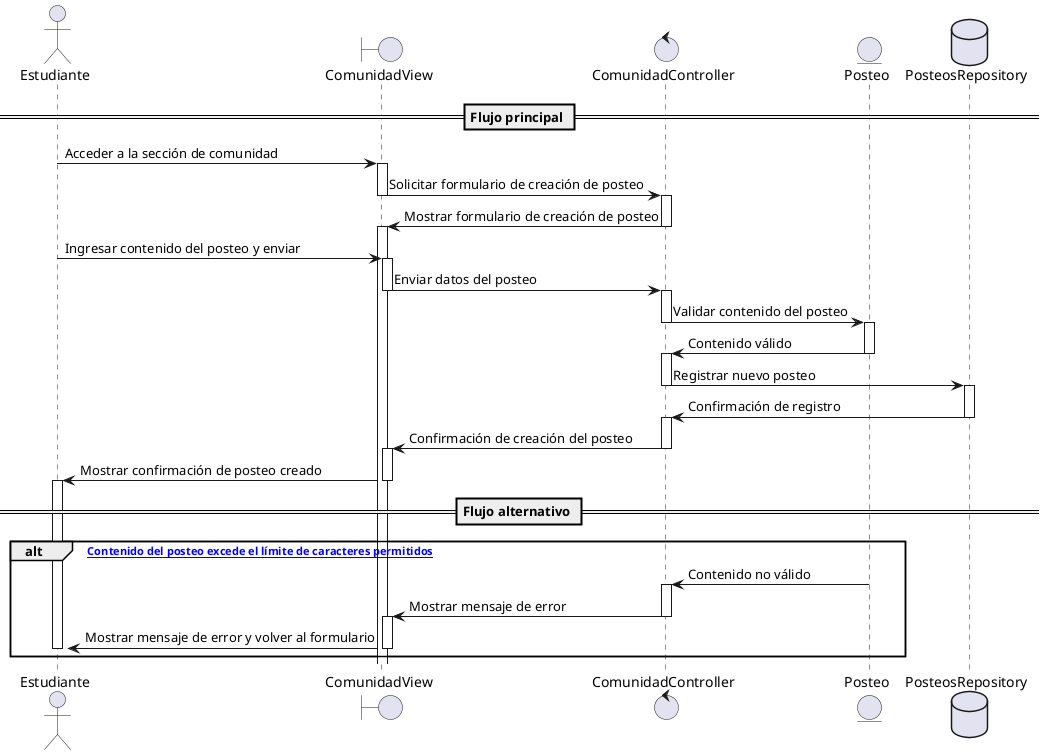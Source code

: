 @startuml
actor Estudiante
boundary "ComunidadView" as View
control "ComunidadController" as Controller
entity "Posteo" as Post
database "PosteosRepository" as Repository

== Flujo principal ==
Estudiante -> View --++: Acceder a la sección de comunidad
View -> Controller --++: Solicitar formulario de creación de posteo
Controller -> View --++: Mostrar formulario de creación de posteo
Estudiante -> View --++: Ingresar contenido del posteo y enviar
View -> Controller --++: Enviar datos del posteo
Controller -> Post --++: Validar contenido del posteo
Post -> Controller --++: Contenido válido
Controller -> Repository --++: Registrar nuevo posteo
Repository -> Controller --++: Confirmación de registro
Controller -> View --++: Confirmación de creación del posteo
View -> Estudiante --++: Mostrar confirmación de posteo creado

== Flujo alternativo ==

alt [Conte Contenido del posteo excede el límite de caracteres permitidos]
    Post -> Controller --++: Contenido no válido
    Controller -> View --++: Mostrar mensaje de error
    View -> Estudiante --++: Mostrar mensaje de error y volver al formulario
end
@enduml